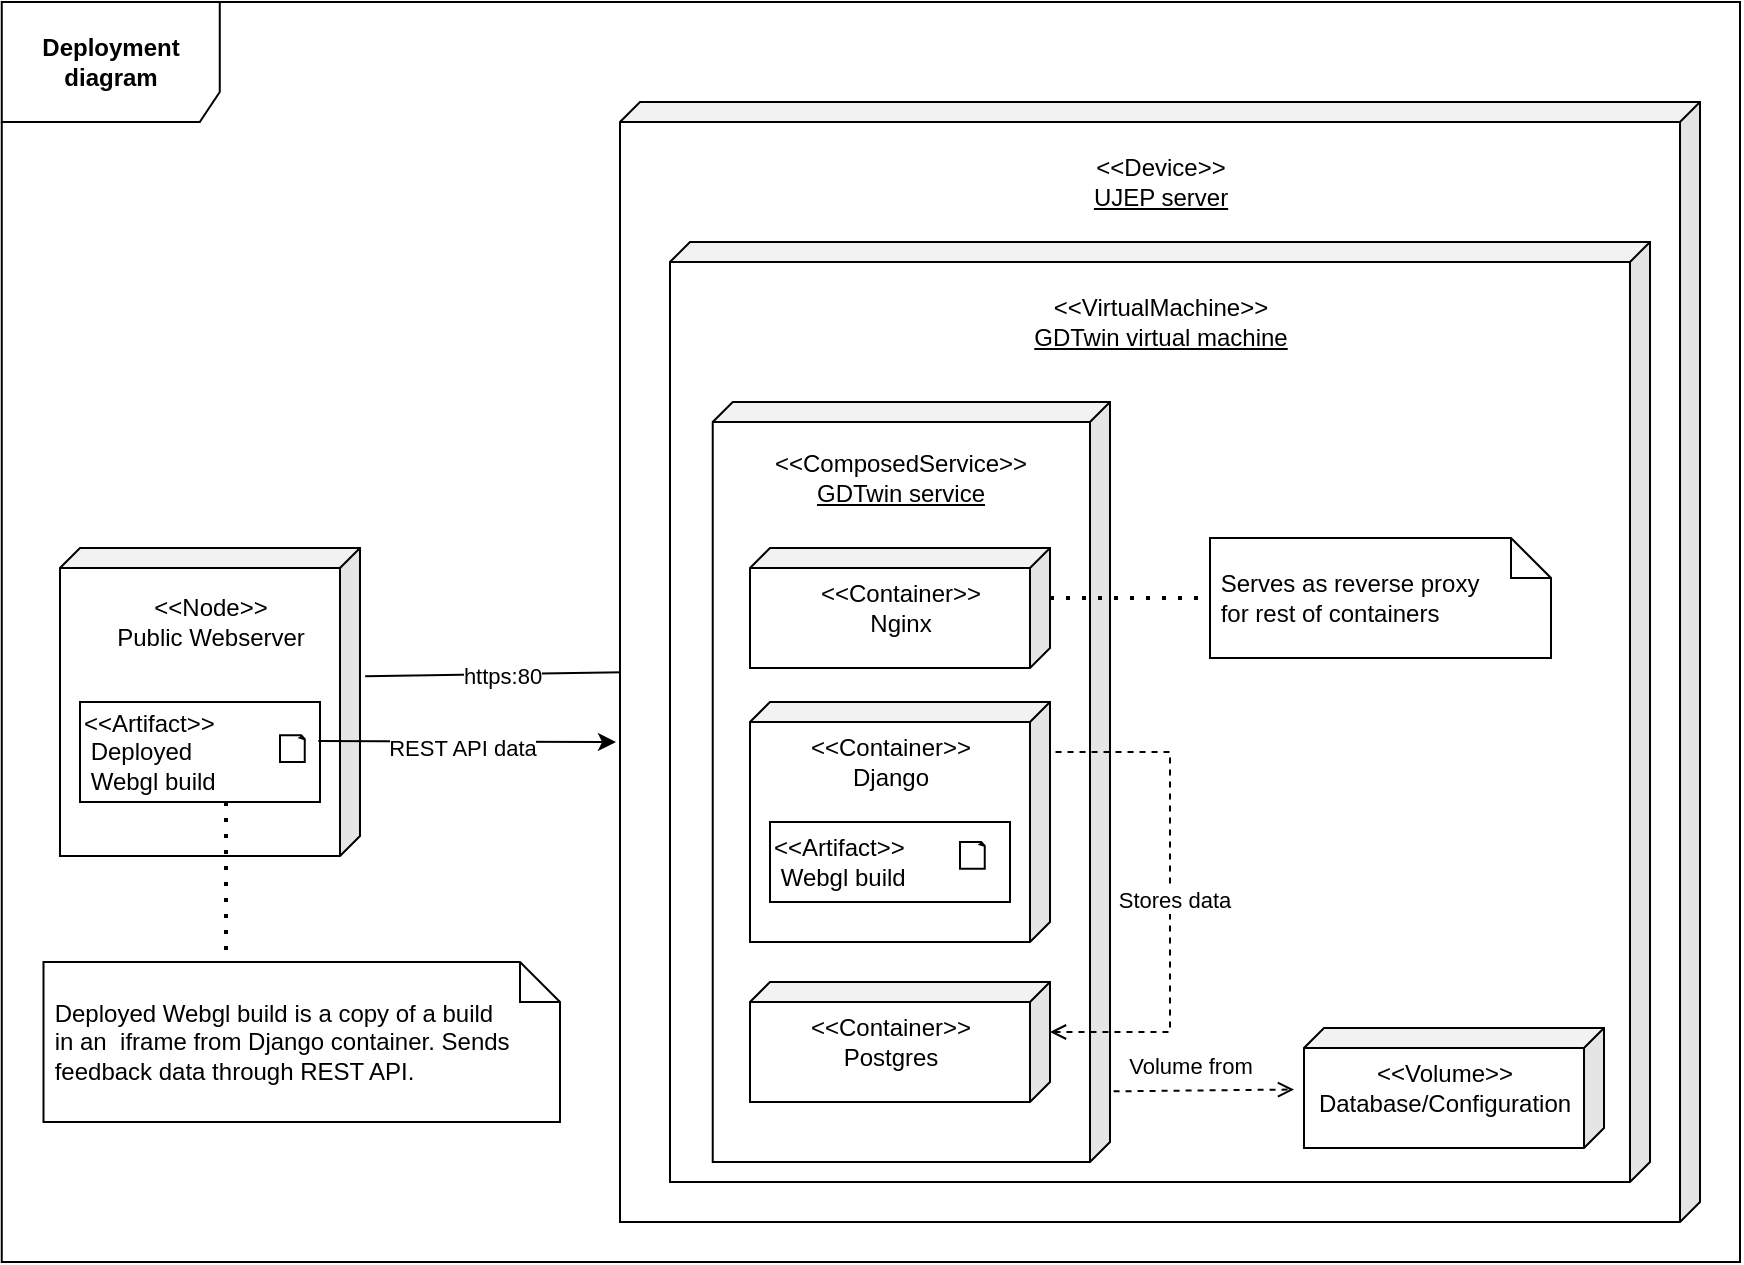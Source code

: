<mxfile version="24.6.4" type="device">
  <diagram name="Stránka-1" id="_8IOg7pSY4LDhnt3MVjc">
    <mxGraphModel dx="1195" dy="703" grid="1" gridSize="10" guides="1" tooltips="1" connect="1" arrows="1" fold="1" page="1" pageScale="1" pageWidth="827" pageHeight="1169" math="0" shadow="0">
      <root>
        <mxCell id="0" />
        <mxCell id="1" parent="0" />
        <mxCell id="hwOO48WI-0XrSRvvIXi3-33" value="" style="group" parent="1" vertex="1" connectable="0">
          <mxGeometry x="40" y="313" width="150" height="154" as="geometry" />
        </mxCell>
        <mxCell id="hwOO48WI-0XrSRvvIXi3-25" value="" style="shape=cube;whiteSpace=wrap;html=1;boundedLbl=1;backgroundOutline=1;darkOpacity=0.05;darkOpacity2=0.1;flipV=0;flipH=1;size=10;" parent="hwOO48WI-0XrSRvvIXi3-33" vertex="1">
          <mxGeometry width="150" height="154" as="geometry" />
        </mxCell>
        <mxCell id="hwOO48WI-0XrSRvvIXi3-26" value="&amp;lt;&amp;lt;Node&amp;gt;&amp;gt;&lt;br&gt;Public&lt;span style=&quot;background-color: initial;&quot;&gt;&amp;nbsp;Webserver&lt;/span&gt;" style="text;html=1;align=center;verticalAlign=middle;resizable=0;points=[];autosize=1;strokeColor=none;fillColor=none;" parent="hwOO48WI-0XrSRvvIXi3-33" vertex="1">
          <mxGeometry x="15" y="16.778" width="120" height="40" as="geometry" />
        </mxCell>
        <mxCell id="m8l0LJMs6shDdEdT_VAD-6" value="" style="group" parent="hwOO48WI-0XrSRvvIXi3-33" vertex="1" connectable="0">
          <mxGeometry x="10" y="87" width="120" height="40" as="geometry" />
        </mxCell>
        <mxCell id="m8l0LJMs6shDdEdT_VAD-7" value="&lt;div&gt;&amp;lt;&amp;lt;Artifact&amp;gt;&amp;gt;&lt;/div&gt;&amp;nbsp;Deployed &lt;br&gt;&amp;nbsp;Webgl build" style="rounded=0;whiteSpace=wrap;html=1;align=left;container=1;" parent="m8l0LJMs6shDdEdT_VAD-6" vertex="1">
          <mxGeometry y="-10" width="120" height="50" as="geometry">
            <mxRectangle width="110" height="40" as="alternateBounds" />
          </mxGeometry>
        </mxCell>
        <mxCell id="m8l0LJMs6shDdEdT_VAD-8" value="" style="whiteSpace=wrap;html=1;shape=mxgraph.basic.document" parent="m8l0LJMs6shDdEdT_VAD-6" vertex="1">
          <mxGeometry x="100" y="6.67" width="12.5" height="13.33" as="geometry" />
        </mxCell>
        <mxCell id="hwOO48WI-0XrSRvvIXi3-39" value="" style="endArrow=none;html=1;rounded=0;entryX=0;entryY=0;entryDx=150;entryDy=55;entryPerimeter=0;exitX=-0.017;exitY=0.416;exitDx=0;exitDy=0;exitPerimeter=0;" parent="1" source="hwOO48WI-0XrSRvvIXi3-25" edge="1">
          <mxGeometry width="50" height="50" relative="1" as="geometry">
            <mxPoint x="580" y="480" as="sourcePoint" />
            <mxPoint x="330" y="375" as="targetPoint" />
          </mxGeometry>
        </mxCell>
        <mxCell id="hwOO48WI-0XrSRvvIXi3-47" value="https:80" style="edgeLabel;html=1;align=center;verticalAlign=middle;resizable=0;points=[];" parent="hwOO48WI-0XrSRvvIXi3-39" vertex="1" connectable="0">
          <mxGeometry x="-0.012" y="-1" relative="1" as="geometry">
            <mxPoint as="offset" />
          </mxGeometry>
        </mxCell>
        <mxCell id="m8l0LJMs6shDdEdT_VAD-4" value="" style="endArrow=classic;html=1;rounded=0;exitX=0.993;exitY=0.39;exitDx=0;exitDy=0;exitPerimeter=0;" parent="1" source="m8l0LJMs6shDdEdT_VAD-7" edge="1">
          <mxGeometry width="50" height="50" relative="1" as="geometry">
            <mxPoint x="190" y="410" as="sourcePoint" />
            <mxPoint x="318" y="410" as="targetPoint" />
          </mxGeometry>
        </mxCell>
        <mxCell id="m8l0LJMs6shDdEdT_VAD-5" value="REST API data" style="edgeLabel;html=1;align=center;verticalAlign=middle;resizable=0;points=[];" parent="m8l0LJMs6shDdEdT_VAD-4" vertex="1" connectable="0">
          <mxGeometry x="-0.036" y="-3" relative="1" as="geometry">
            <mxPoint as="offset" />
          </mxGeometry>
        </mxCell>
        <mxCell id="m8l0LJMs6shDdEdT_VAD-9" value="&amp;nbsp;Deployed Webgl build is a copy of a build &lt;br&gt;&amp;nbsp;in an&amp;nbsp; iframe from Django container. Sends&amp;nbsp; &amp;nbsp;feedback data through REST API." style="shape=note;size=20;whiteSpace=wrap;html=1;align=left;" parent="1" vertex="1">
          <mxGeometry x="31.75" y="520" width="258.25" height="80" as="geometry" />
        </mxCell>
        <mxCell id="m8l0LJMs6shDdEdT_VAD-10" value="" style="endArrow=none;dashed=1;html=1;dashPattern=1 3;strokeWidth=2;rounded=0;" parent="1" edge="1">
          <mxGeometry width="50" height="50" relative="1" as="geometry">
            <mxPoint x="123" y="440" as="sourcePoint" />
            <mxPoint x="123" y="516" as="targetPoint" />
          </mxGeometry>
        </mxCell>
        <mxCell id="m8l0LJMs6shDdEdT_VAD-18" value="" style="shape=cube;whiteSpace=wrap;html=1;boundedLbl=1;backgroundOutline=1;darkOpacity=0.05;darkOpacity2=0.1;flipV=0;flipH=1;size=10;" parent="1" vertex="1">
          <mxGeometry x="320" y="90" width="540" height="560" as="geometry" />
        </mxCell>
        <mxCell id="m8l0LJMs6shDdEdT_VAD-19" value="&amp;lt;&amp;lt;Device&amp;gt;&amp;gt;&lt;div&gt;&lt;u&gt;UJEP server&lt;/u&gt;&lt;/div&gt;" style="text;html=1;align=center;verticalAlign=middle;resizable=0;points=[];autosize=1;strokeColor=none;fillColor=none;" parent="1" vertex="1">
          <mxGeometry x="544.998" y="109.999" width="90" height="40" as="geometry" />
        </mxCell>
        <mxCell id="m8l0LJMs6shDdEdT_VAD-21" value="" style="shape=cube;whiteSpace=wrap;html=1;boundedLbl=1;backgroundOutline=1;darkOpacity=0.05;darkOpacity2=0.1;flipV=0;flipH=1;size=10;" parent="1" vertex="1">
          <mxGeometry x="345" y="160" width="490" height="470" as="geometry" />
        </mxCell>
        <mxCell id="m8l0LJMs6shDdEdT_VAD-22" value="&amp;lt;&amp;lt;VirtualMachine&amp;gt;&amp;gt;&lt;div&gt;&lt;u&gt;GDTwin virtual machine&lt;/u&gt;&lt;/div&gt;" style="text;html=1;align=center;verticalAlign=middle;resizable=0;points=[];autosize=1;strokeColor=none;fillColor=none;" parent="1" vertex="1">
          <mxGeometry x="514.997" y="179.997" width="150" height="40" as="geometry" />
        </mxCell>
        <mxCell id="m8l0LJMs6shDdEdT_VAD-11" value="" style="shape=cube;whiteSpace=wrap;html=1;boundedLbl=1;backgroundOutline=1;darkOpacity=0.05;darkOpacity2=0.1;flipV=0;flipH=1;size=10;" parent="1" vertex="1">
          <mxGeometry x="366.37" y="240" width="198.63" height="380" as="geometry" />
        </mxCell>
        <mxCell id="m8l0LJMs6shDdEdT_VAD-12" value="&amp;lt;&amp;lt;ComposedService&amp;gt;&amp;gt;&lt;div&gt;&lt;u&gt;GDTwin service&lt;/u&gt;&lt;/div&gt;" style="text;html=1;align=center;verticalAlign=middle;resizable=0;points=[];autosize=1;strokeColor=none;fillColor=none;" parent="1" vertex="1">
          <mxGeometry x="385.005" y="257.561" width="150" height="40" as="geometry" />
        </mxCell>
        <mxCell id="m8l0LJMs6shDdEdT_VAD-13" value="" style="group" parent="1" vertex="1" connectable="0">
          <mxGeometry x="385" y="313" width="150" height="60" as="geometry" />
        </mxCell>
        <mxCell id="m8l0LJMs6shDdEdT_VAD-24" value="" style="group" parent="m8l0LJMs6shDdEdT_VAD-13" vertex="1" connectable="0">
          <mxGeometry width="150" height="60" as="geometry" />
        </mxCell>
        <mxCell id="m8l0LJMs6shDdEdT_VAD-14" value="&lt;span style=&quot;color: rgba(0, 0, 0, 0); font-family: monospace; font-size: 0px; text-align: start; text-wrap: nowrap;&quot;&gt;%3CmxGraphModel%3E%3Croot%3E%3CmxCell%20id%3D%220%22%2F%3E%3CmxCell%20id%3D%221%22%20parent%3D%220%22%2F%3E%3CmxCell%20id%3D%222%22%20value%3D%22%22%20style%3D%22group%22%20vertex%3D%221%22%20connectable%3D%220%22%20parent%3D%221%22%3E%3CmxGeometry%20x%3D%2250%22%20y%3D%22640%22%20width%3D%22610%22%20height%3D%22510%22%20as%3D%22geometry%22%2F%3E%3C%2FmxCell%3E%3CmxCell%20id%3D%223%22%20value%3D%22%22%20style%3D%22shape%3Dcube%3BwhiteSpace%3Dwrap%3Bhtml%3D1%3BboundedLbl%3D1%3BbackgroundOutline%3D1%3BdarkOpacity%3D0.05%3BdarkOpacity2%3D0.1%3BflipV%3D0%3BflipH%3D1%3Bsize%3D10%3B%22%20vertex%3D%221%22%20parent%3D%222%22%3E%3CmxGeometry%20width%3D%22610%22%20height%3D%22510.0%22%20as%3D%22geometry%22%2F%3E%3C%2FmxCell%3E%3CmxCell%20id%3D%224%22%20value%3D%22%26amp%3Blt%3B%26amp%3Blt%3BDevice%26amp%3Bgt%3B%26amp%3Bgt%3B%26lt%3Bdiv%26gt%3BUJEP%20server%26lt%3B%2Fdiv%26gt%3B%22%20style%3D%22text%3Bhtml%3D1%3Balign%3Dcenter%3BverticalAlign%3Dmiddle%3Bresizable%3D0%3Bpoints%3D%5B%5D%3Bautosize%3D1%3BstrokeColor%3Dnone%3BfillColor%3Dnone%3B%22%20vertex%3D%221%22%20parent%3D%222%22%3E%3CmxGeometry%20x%3D%22259.998%22%20y%3D%2219.998%22%20width%3D%2290%22%20height%3D%2240%22%20as%3D%22geometry%22%2F%3E%3C%2FmxCell%3E%3C%2Froot%3E%3C%2FmxGraphModel%3E&lt;/span&gt;" style="shape=cube;whiteSpace=wrap;html=1;boundedLbl=1;backgroundOutline=1;darkOpacity=0.05;darkOpacity2=0.1;flipV=0;flipH=1;size=10;" parent="m8l0LJMs6shDdEdT_VAD-24" vertex="1">
          <mxGeometry width="150" height="60" as="geometry" />
        </mxCell>
        <mxCell id="m8l0LJMs6shDdEdT_VAD-15" value="&amp;lt;&amp;lt;Container&amp;gt;&amp;gt;&lt;div&gt;Nginx&lt;/div&gt;" style="text;html=1;align=center;verticalAlign=middle;resizable=0;points=[];autosize=1;strokeColor=none;fillColor=none;" parent="m8l0LJMs6shDdEdT_VAD-24" vertex="1">
          <mxGeometry x="25" y="10" width="100" height="40" as="geometry" />
        </mxCell>
        <mxCell id="m8l0LJMs6shDdEdT_VAD-25" value="&lt;span style=&quot;color: rgba(0, 0, 0, 0); font-family: monospace; font-size: 0px; text-align: start; text-wrap: nowrap;&quot;&gt;%3CmxGraphModel%3E%3Croot%3E%3CmxCell%20id%3D%220%22%2F%3E%3CmxCell%20id%3D%221%22%20parent%3D%220%22%2F%3E%3CmxCell%20id%3D%222%22%20value%3D%22%22%20style%3D%22group%22%20vertex%3D%221%22%20connectable%3D%220%22%20parent%3D%221%22%3E%3CmxGeometry%20x%3D%2250%22%20y%3D%22640%22%20width%3D%22610%22%20height%3D%22510%22%20as%3D%22geometry%22%2F%3E%3C%2FmxCell%3E%3CmxCell%20id%3D%223%22%20value%3D%22%22%20style%3D%22shape%3Dcube%3BwhiteSpace%3Dwrap%3Bhtml%3D1%3BboundedLbl%3D1%3BbackgroundOutline%3D1%3BdarkOpacity%3D0.05%3BdarkOpacity2%3D0.1%3BflipV%3D0%3BflipH%3D1%3Bsize%3D10%3B%22%20vertex%3D%221%22%20parent%3D%222%22%3E%3CmxGeometry%20width%3D%22610%22%20height%3D%22510.0%22%20as%3D%22geometry%22%2F%3E%3C%2FmxCell%3E%3CmxCell%20id%3D%224%22%20value%3D%22%26amp%3Blt%3B%26amp%3Blt%3BDevice%26amp%3Bgt%3B%26amp%3Bgt%3B%26lt%3Bdiv%26gt%3BUJEP%20server%26lt%3B%2Fdiv%26gt%3B%22%20style%3D%22text%3Bhtml%3D1%3Balign%3Dcenter%3BverticalAlign%3Dmiddle%3Bresizable%3D0%3Bpoints%3D%5B%5D%3Bautosize%3D1%3BstrokeColor%3Dnone%3BfillColor%3Dnone%3B%22%20vertex%3D%221%22%20parent%3D%222%22%3E%3CmxGeometry%20x%3D%22259.998%22%20y%3D%2219.998%22%20width%3D%2290%22%20height%3D%2240%22%20as%3D%22geometry%22%2F%3E%3C%2FmxCell%3E%3C%2Froot%3E%3C%2FmxGraphModel%3E&lt;/span&gt;" style="shape=cube;whiteSpace=wrap;html=1;boundedLbl=1;backgroundOutline=1;darkOpacity=0.05;darkOpacity2=0.1;flipV=0;flipH=1;size=10;" parent="1" vertex="1">
          <mxGeometry x="385" y="390" width="150" height="120" as="geometry" />
        </mxCell>
        <mxCell id="m8l0LJMs6shDdEdT_VAD-26" value="&amp;lt;&amp;lt;Container&amp;gt;&amp;gt;&lt;div&gt;Django&lt;/div&gt;" style="text;html=1;align=center;verticalAlign=middle;resizable=0;points=[];autosize=1;strokeColor=none;fillColor=none;" parent="1" vertex="1">
          <mxGeometry x="405" y="400" width="100" height="40" as="geometry" />
        </mxCell>
        <mxCell id="m8l0LJMs6shDdEdT_VAD-27" value="&lt;span style=&quot;color: rgba(0, 0, 0, 0); font-family: monospace; font-size: 0px; text-align: start; text-wrap: nowrap;&quot;&gt;%3CmxGraphModel%3E%3Croot%3E%3CmxCell%20id%3D%220%22%2F%3E%3CmxCell%20id%3D%221%22%20parent%3D%220%22%2F%3E%3CmxCell%20id%3D%222%22%20value%3D%22%22%20style%3D%22group%22%20vertex%3D%221%22%20connectable%3D%220%22%20parent%3D%221%22%3E%3CmxGeometry%20x%3D%2250%22%20y%3D%22640%22%20width%3D%22610%22%20height%3D%22510%22%20as%3D%22geometry%22%2F%3E%3C%2FmxCell%3E%3CmxCell%20id%3D%223%22%20value%3D%22%22%20style%3D%22shape%3Dcube%3BwhiteSpace%3Dwrap%3Bhtml%3D1%3BboundedLbl%3D1%3BbackgroundOutline%3D1%3BdarkOpacity%3D0.05%3BdarkOpacity2%3D0.1%3BflipV%3D0%3BflipH%3D1%3Bsize%3D10%3B%22%20vertex%3D%221%22%20parent%3D%222%22%3E%3CmxGeometry%20width%3D%22610%22%20height%3D%22510.0%22%20as%3D%22geometry%22%2F%3E%3C%2FmxCell%3E%3CmxCell%20id%3D%224%22%20value%3D%22%26amp%3Blt%3B%26amp%3Blt%3BDevice%26amp%3Bgt%3B%26amp%3Bgt%3B%26lt%3Bdiv%26gt%3BUJEP%20server%26lt%3B%2Fdiv%26gt%3B%22%20style%3D%22text%3Bhtml%3D1%3Balign%3Dcenter%3BverticalAlign%3Dmiddle%3Bresizable%3D0%3Bpoints%3D%5B%5D%3Bautosize%3D1%3BstrokeColor%3Dnone%3BfillColor%3Dnone%3B%22%20vertex%3D%221%22%20parent%3D%222%22%3E%3CmxGeometry%20x%3D%22259.998%22%20y%3D%2219.998%22%20width%3D%2290%22%20height%3D%2240%22%20as%3D%22geometry%22%2F%3E%3C%2FmxCell%3E%3C%2Froot%3E%3C%2FmxGraphModel%3E&lt;/span&gt;" style="shape=cube;whiteSpace=wrap;html=1;boundedLbl=1;backgroundOutline=1;darkOpacity=0.05;darkOpacity2=0.1;flipV=0;flipH=1;size=10;" parent="1" vertex="1">
          <mxGeometry x="385" y="530" width="150" height="60" as="geometry" />
        </mxCell>
        <mxCell id="m8l0LJMs6shDdEdT_VAD-28" value="&amp;lt;&amp;lt;Container&amp;gt;&amp;gt;&lt;div&gt;Postgres&lt;/div&gt;" style="text;html=1;align=center;verticalAlign=middle;resizable=0;points=[];autosize=1;strokeColor=none;fillColor=none;" parent="1" vertex="1">
          <mxGeometry x="405" y="540" width="100" height="40" as="geometry" />
        </mxCell>
        <mxCell id="m8l0LJMs6shDdEdT_VAD-29" value="&lt;span style=&quot;color: rgba(0, 0, 0, 0); font-family: monospace; font-size: 0px; text-align: start; text-wrap: nowrap;&quot;&gt;%3CmxGraphModel%3E%3Croot%3E%3CmxCell%20id%3D%220%22%2F%3E%3CmxCell%20id%3D%221%22%20parent%3D%220%22%2F%3E%3CmxCell%20id%3D%222%22%20value%3D%22%22%20style%3D%22group%22%20vertex%3D%221%22%20connectable%3D%220%22%20parent%3D%221%22%3E%3CmxGeometry%20x%3D%2250%22%20y%3D%22640%22%20width%3D%22610%22%20height%3D%22510%22%20as%3D%22geometry%22%2F%3E%3C%2FmxCell%3E%3CmxCell%20id%3D%223%22%20value%3D%22%22%20style%3D%22shape%3Dcube%3BwhiteSpace%3Dwrap%3Bhtml%3D1%3BboundedLbl%3D1%3BbackgroundOutline%3D1%3BdarkOpacity%3D0.05%3BdarkOpacity2%3D0.1%3BflipV%3D0%3BflipH%3D1%3Bsize%3D10%3B%22%20vertex%3D%221%22%20parent%3D%222%22%3E%3CmxGeometry%20width%3D%22610%22%20height%3D%22510.0%22%20as%3D%22geometry%22%2F%3E%3C%2FmxCell%3E%3CmxCell%20id%3D%224%22%20value%3D%22%26amp%3Blt%3B%26amp%3Blt%3BDevice%26amp%3Bgt%3B%26amp%3Bgt%3B%26lt%3Bdiv%26gt%3BUJEP%20server%26lt%3B%2Fdiv%26gt%3B%22%20style%3D%22text%3Bhtml%3D1%3Balign%3Dcenter%3BverticalAlign%3Dmiddle%3Bresizable%3D0%3Bpoints%3D%5B%5D%3Bautosize%3D1%3BstrokeColor%3Dnone%3BfillColor%3Dnone%3B%22%20vertex%3D%221%22%20parent%3D%222%22%3E%3CmxGeometry%20x%3D%22259.998%22%20y%3D%2219.998%22%20width%3D%2290%22%20height%3D%2240%22%20as%3D%22geometry%22%2F%3E%3C%2FmxCell%3E%3C%2Froot%3E%3C%2FmxGraphModel%3E&lt;/span&gt;" style="shape=cube;whiteSpace=wrap;html=1;boundedLbl=1;backgroundOutline=1;darkOpacity=0.05;darkOpacity2=0.1;flipV=0;flipH=1;size=10;" parent="1" vertex="1">
          <mxGeometry x="662" y="553" width="150" height="60" as="geometry" />
        </mxCell>
        <mxCell id="m8l0LJMs6shDdEdT_VAD-30" value="&amp;lt;&amp;lt;Volume&amp;gt;&amp;gt;&lt;div&gt;Database/Configuration&lt;/div&gt;" style="text;html=1;align=center;verticalAlign=middle;resizable=0;points=[];autosize=1;strokeColor=none;fillColor=none;" parent="1" vertex="1">
          <mxGeometry x="657" y="563" width="150" height="40" as="geometry" />
        </mxCell>
        <mxCell id="m8l0LJMs6shDdEdT_VAD-32" value="" style="endArrow=none;dashed=1;html=1;rounded=0;entryX=0;entryY=0;entryDx=0;entryDy=25;entryPerimeter=0;exitX=0;exitY=0;exitDx=0;exitDy=25;exitPerimeter=0;startArrow=open;startFill=0;" parent="1" source="m8l0LJMs6shDdEdT_VAD-27" target="m8l0LJMs6shDdEdT_VAD-25" edge="1">
          <mxGeometry width="50" height="50" relative="1" as="geometry">
            <mxPoint x="925" y="378" as="sourcePoint" />
            <mxPoint x="435" y="378" as="targetPoint" />
            <Array as="points">
              <mxPoint x="595" y="555" />
              <mxPoint x="595" y="415" />
            </Array>
          </mxGeometry>
        </mxCell>
        <mxCell id="m8l0LJMs6shDdEdT_VAD-33" value="Stores data" style="edgeLabel;html=1;align=center;verticalAlign=middle;resizable=0;points=[];" parent="m8l0LJMs6shDdEdT_VAD-32" vertex="1" connectable="0">
          <mxGeometry x="-0.032" y="-2" relative="1" as="geometry">
            <mxPoint as="offset" />
          </mxGeometry>
        </mxCell>
        <mxCell id="m8l0LJMs6shDdEdT_VAD-34" value="" style="endArrow=open;dashed=1;html=1;rounded=0;exitX=-0.009;exitY=0.907;exitDx=0;exitDy=0;exitPerimeter=0;startArrow=none;startFill=0;endFill=0;" parent="1" source="m8l0LJMs6shDdEdT_VAD-11" target="m8l0LJMs6shDdEdT_VAD-30" edge="1">
          <mxGeometry width="50" height="50" relative="1" as="geometry">
            <mxPoint x="505" y="438" as="sourcePoint" />
            <mxPoint x="555" y="388" as="targetPoint" />
          </mxGeometry>
        </mxCell>
        <mxCell id="m8l0LJMs6shDdEdT_VAD-35" value="Volume from" style="edgeLabel;html=1;align=center;verticalAlign=middle;resizable=0;points=[];" parent="m8l0LJMs6shDdEdT_VAD-34" vertex="1" connectable="0">
          <mxGeometry x="-0.387" y="3" relative="1" as="geometry">
            <mxPoint x="10" y="-10" as="offset" />
          </mxGeometry>
        </mxCell>
        <mxCell id="m8l0LJMs6shDdEdT_VAD-36" value="&amp;nbsp;Serves as reverse proxy &lt;br&gt;&amp;nbsp;for rest of containers" style="shape=note;size=20;whiteSpace=wrap;html=1;align=left;" parent="1" vertex="1">
          <mxGeometry x="615" y="308" width="170.5" height="60" as="geometry" />
        </mxCell>
        <mxCell id="m8l0LJMs6shDdEdT_VAD-37" value="" style="endArrow=none;dashed=1;html=1;dashPattern=1 3;strokeWidth=2;rounded=0;entryX=0;entryY=0.5;entryDx=0;entryDy=0;entryPerimeter=0;exitX=0;exitY=0;exitDx=0;exitDy=25;exitPerimeter=0;" parent="1" source="m8l0LJMs6shDdEdT_VAD-14" target="m8l0LJMs6shDdEdT_VAD-36" edge="1">
          <mxGeometry width="50" height="50" relative="1" as="geometry">
            <mxPoint x="435" y="288" as="sourcePoint" />
            <mxPoint x="485" y="238" as="targetPoint" />
          </mxGeometry>
        </mxCell>
        <mxCell id="m8l0LJMs6shDdEdT_VAD-38" value="&lt;div&gt;&amp;lt;&amp;lt;Artifact&amp;gt;&amp;gt;&lt;/div&gt;&amp;nbsp;Webgl build" style="rounded=0;whiteSpace=wrap;html=1;align=left;container=1;" parent="1" vertex="1">
          <mxGeometry x="395" y="450" width="120" height="40" as="geometry">
            <mxRectangle width="110" height="40" as="alternateBounds" />
          </mxGeometry>
        </mxCell>
        <mxCell id="hwOO48WI-0XrSRvvIXi3-41" value="" style="whiteSpace=wrap;html=1;shape=mxgraph.basic.document" parent="m8l0LJMs6shDdEdT_VAD-38" vertex="1">
          <mxGeometry x="95" y="10" width="12.5" height="13.33" as="geometry" />
        </mxCell>
        <mxCell id="lTt1xVxM45E6Th5Yihx1-1" value="&lt;b&gt;Deployment diagram&lt;/b&gt;" style="shape=umlFrame;whiteSpace=wrap;html=1;pointerEvents=0;width=109;height=60;" parent="1" vertex="1">
          <mxGeometry x="10.88" y="40" width="869.12" height="630" as="geometry" />
        </mxCell>
      </root>
    </mxGraphModel>
  </diagram>
</mxfile>
